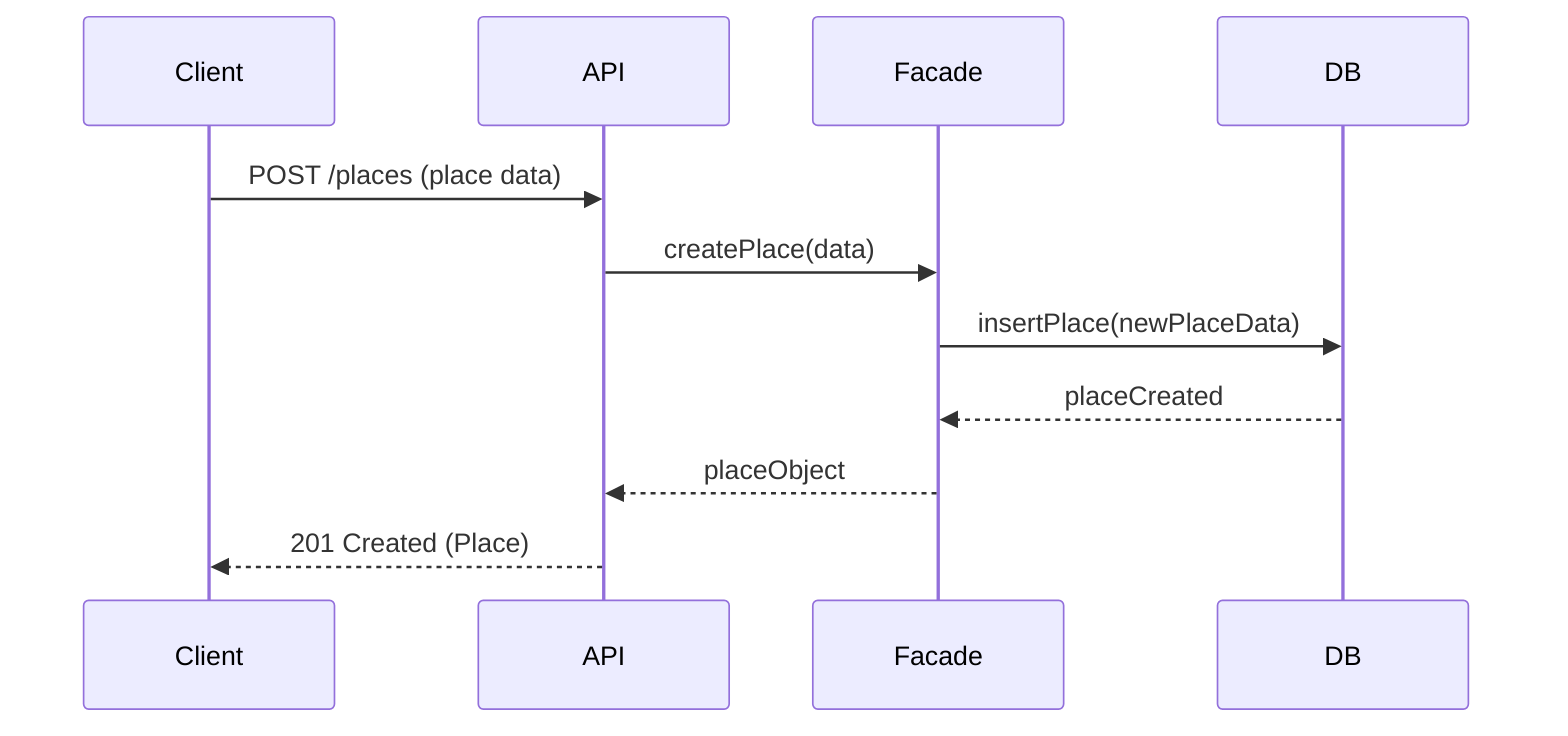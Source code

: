 sequenceDiagram
participant Client
participant API
participant Facade
participant DB

Client->>API: POST /places (place data)
API->>Facade: createPlace(data)
Facade->>DB: insertPlace(newPlaceData)
DB-->>Facade: placeCreated
Facade-->>API: placeObject
API-->>Client: 201 Created (Place)